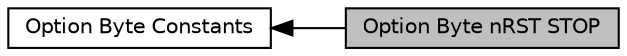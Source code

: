 digraph "Option Byte nRST STOP"
{
  edge [fontname="Helvetica",fontsize="10",labelfontname="Helvetica",labelfontsize="10"];
  node [fontname="Helvetica",fontsize="10",shape=box];
  rankdir=LR;
  Node2 [label="Option Byte Constants",height=0.2,width=0.4,color="black", fillcolor="white", style="filled",URL="$group___f_l_a_s_h_ex___option_byte___constants.html",tooltip=" "];
  Node1 [label="Option Byte nRST STOP",height=0.2,width=0.4,color="black", fillcolor="grey75", style="filled", fontcolor="black",tooltip=" "];
  Node2->Node1 [shape=plaintext, dir="back", style="solid"];
}
